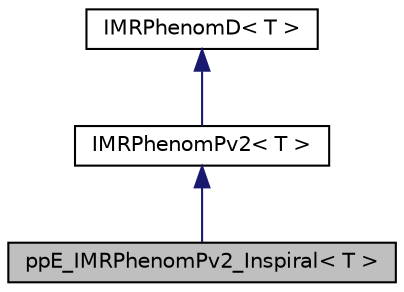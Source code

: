 digraph "ppE_IMRPhenomPv2_Inspiral&lt; T &gt;"
{
 // LATEX_PDF_SIZE
  edge [fontname="Helvetica",fontsize="10",labelfontname="Helvetica",labelfontsize="10"];
  node [fontname="Helvetica",fontsize="10",shape=record];
  Node1 [label="ppE_IMRPhenomPv2_Inspiral\< T \>",height=0.2,width=0.4,color="black", fillcolor="grey75", style="filled", fontcolor="black",tooltip=" "];
  Node2 -> Node1 [dir="back",color="midnightblue",fontsize="10",style="solid"];
  Node2 [label="IMRPhenomPv2\< T \>",height=0.2,width=0.4,color="black", fillcolor="white", style="filled",URL="$classIMRPhenomPv2.html",tooltip=" "];
  Node3 -> Node2 [dir="back",color="midnightblue",fontsize="10",style="solid"];
  Node3 [label="IMRPhenomD\< T \>",height=0.2,width=0.4,color="black", fillcolor="white", style="filled",URL="$classIMRPhenomD.html",tooltip=" "];
}
